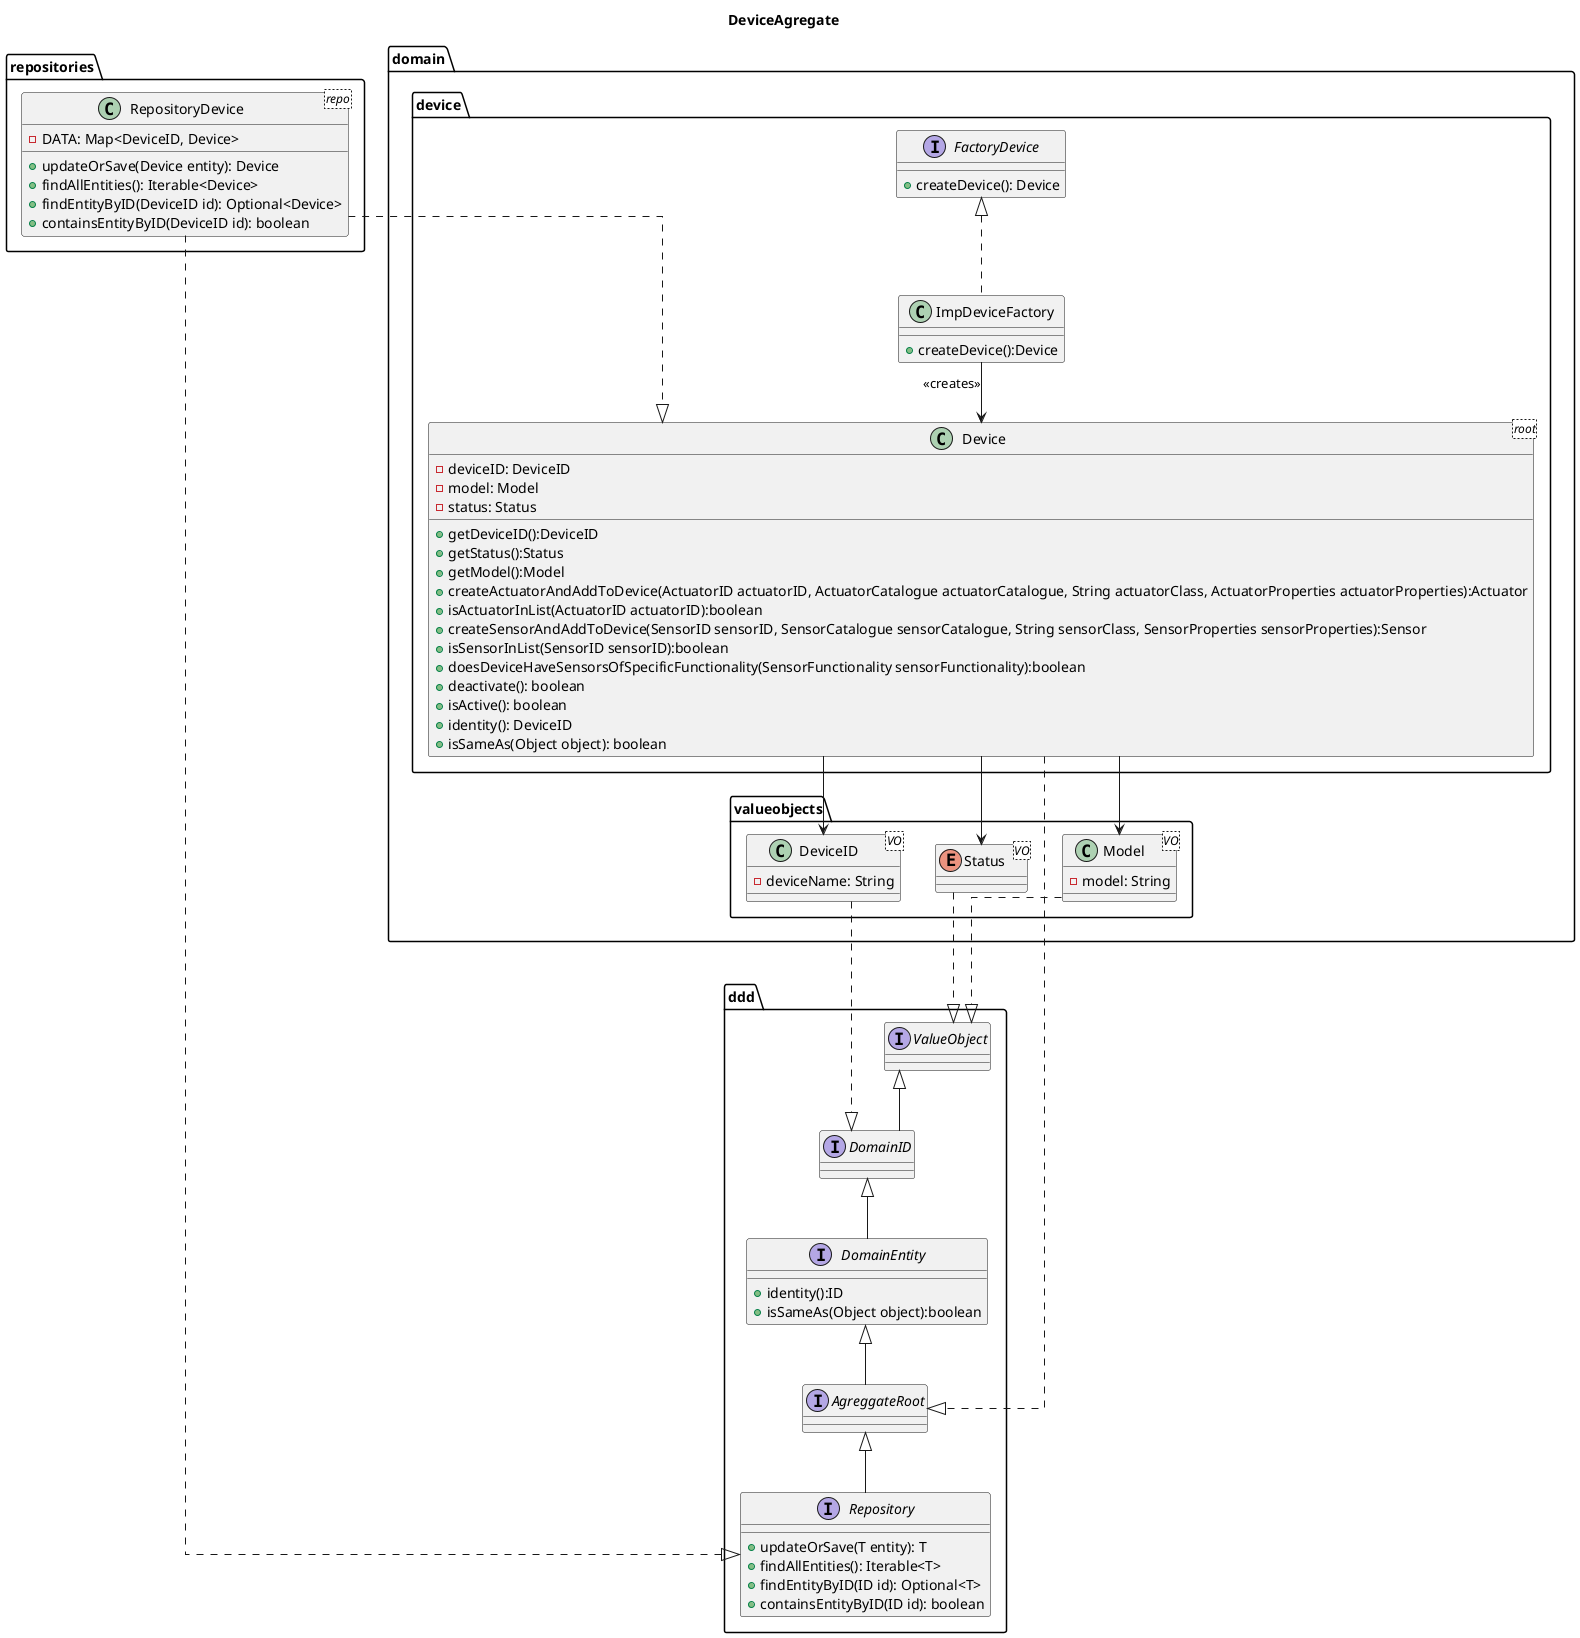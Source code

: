 @startuml
title DeviceAgregate
'https://plantuml.com/class-diagram
skinparam linetype ortho
package ddd{
interface ValueObject{
}

interface DomainID extends ValueObject{
}

interface DomainEntity extends DomainID{
+identity():ID
+isSameAs(Object object):boolean
}

interface AgreggateRoot extends DomainEntity{
}

interface Repository extends AgreggateRoot{
    +updateOrSave(T entity): T
    +findAllEntities(): Iterable<T>
    +findEntityByID(ID id): Optional<T>
    +containsEntityByID(ID id): boolean
}
}
package repositories{
class RepositoryDevice <repo>{
-DATA: Map<DeviceID, Device>
    +updateOrSave(Device entity): Device
    +findAllEntities(): Iterable<Device>
    +findEntityByID(DeviceID id): Optional<Device>
    +containsEntityByID(DeviceID id): boolean
}
RepositoryDevice ...|> Repository

}
package domain{
package device{
RepositoryDevice ...|> Device
class Device <root>{
- deviceID: DeviceID
- model: Model
- status: Status
+getDeviceID():DeviceID
+getStatus():Status
+getModel():Model
+createActuatorAndAddToDevice(ActuatorID actuatorID, ActuatorCatalogue actuatorCatalogue, String actuatorClass, ActuatorProperties actuatorProperties):Actuator
+isActuatorInList(ActuatorID actuatorID):boolean
+createSensorAndAddToDevice(SensorID sensorID, SensorCatalogue sensorCatalogue, String sensorClass, SensorProperties sensorProperties):Sensor
+isSensorInList(SensorID sensorID):boolean
+doesDeviceHaveSensorsOfSpecificFunctionality(SensorFunctionality sensorFunctionality):boolean
+deactivate(): boolean
+isActive(): boolean
+identity(): DeviceID
+isSameAs(Object object): boolean
}

interface FactoryDevice{
    +createDevice(): Device
}

class ImpDeviceFactory implements FactoryDevice{
    +createDevice():Device
}
ImpDeviceFactory --> Device: <<creates>>
}

package valueobjects{
    class DeviceID <VO>{
    -deviceName: String
    }
    class Model <VO> {
    - model: String
    }
    enum Status <VO>
    }

Device --> DeviceID
Device --> Model
Device --> Status
}
Device ...|> AgreggateRoot
DeviceID ...|> DomainID
Model ...|> ValueObject
Status ...|> ValueObject



@enduml